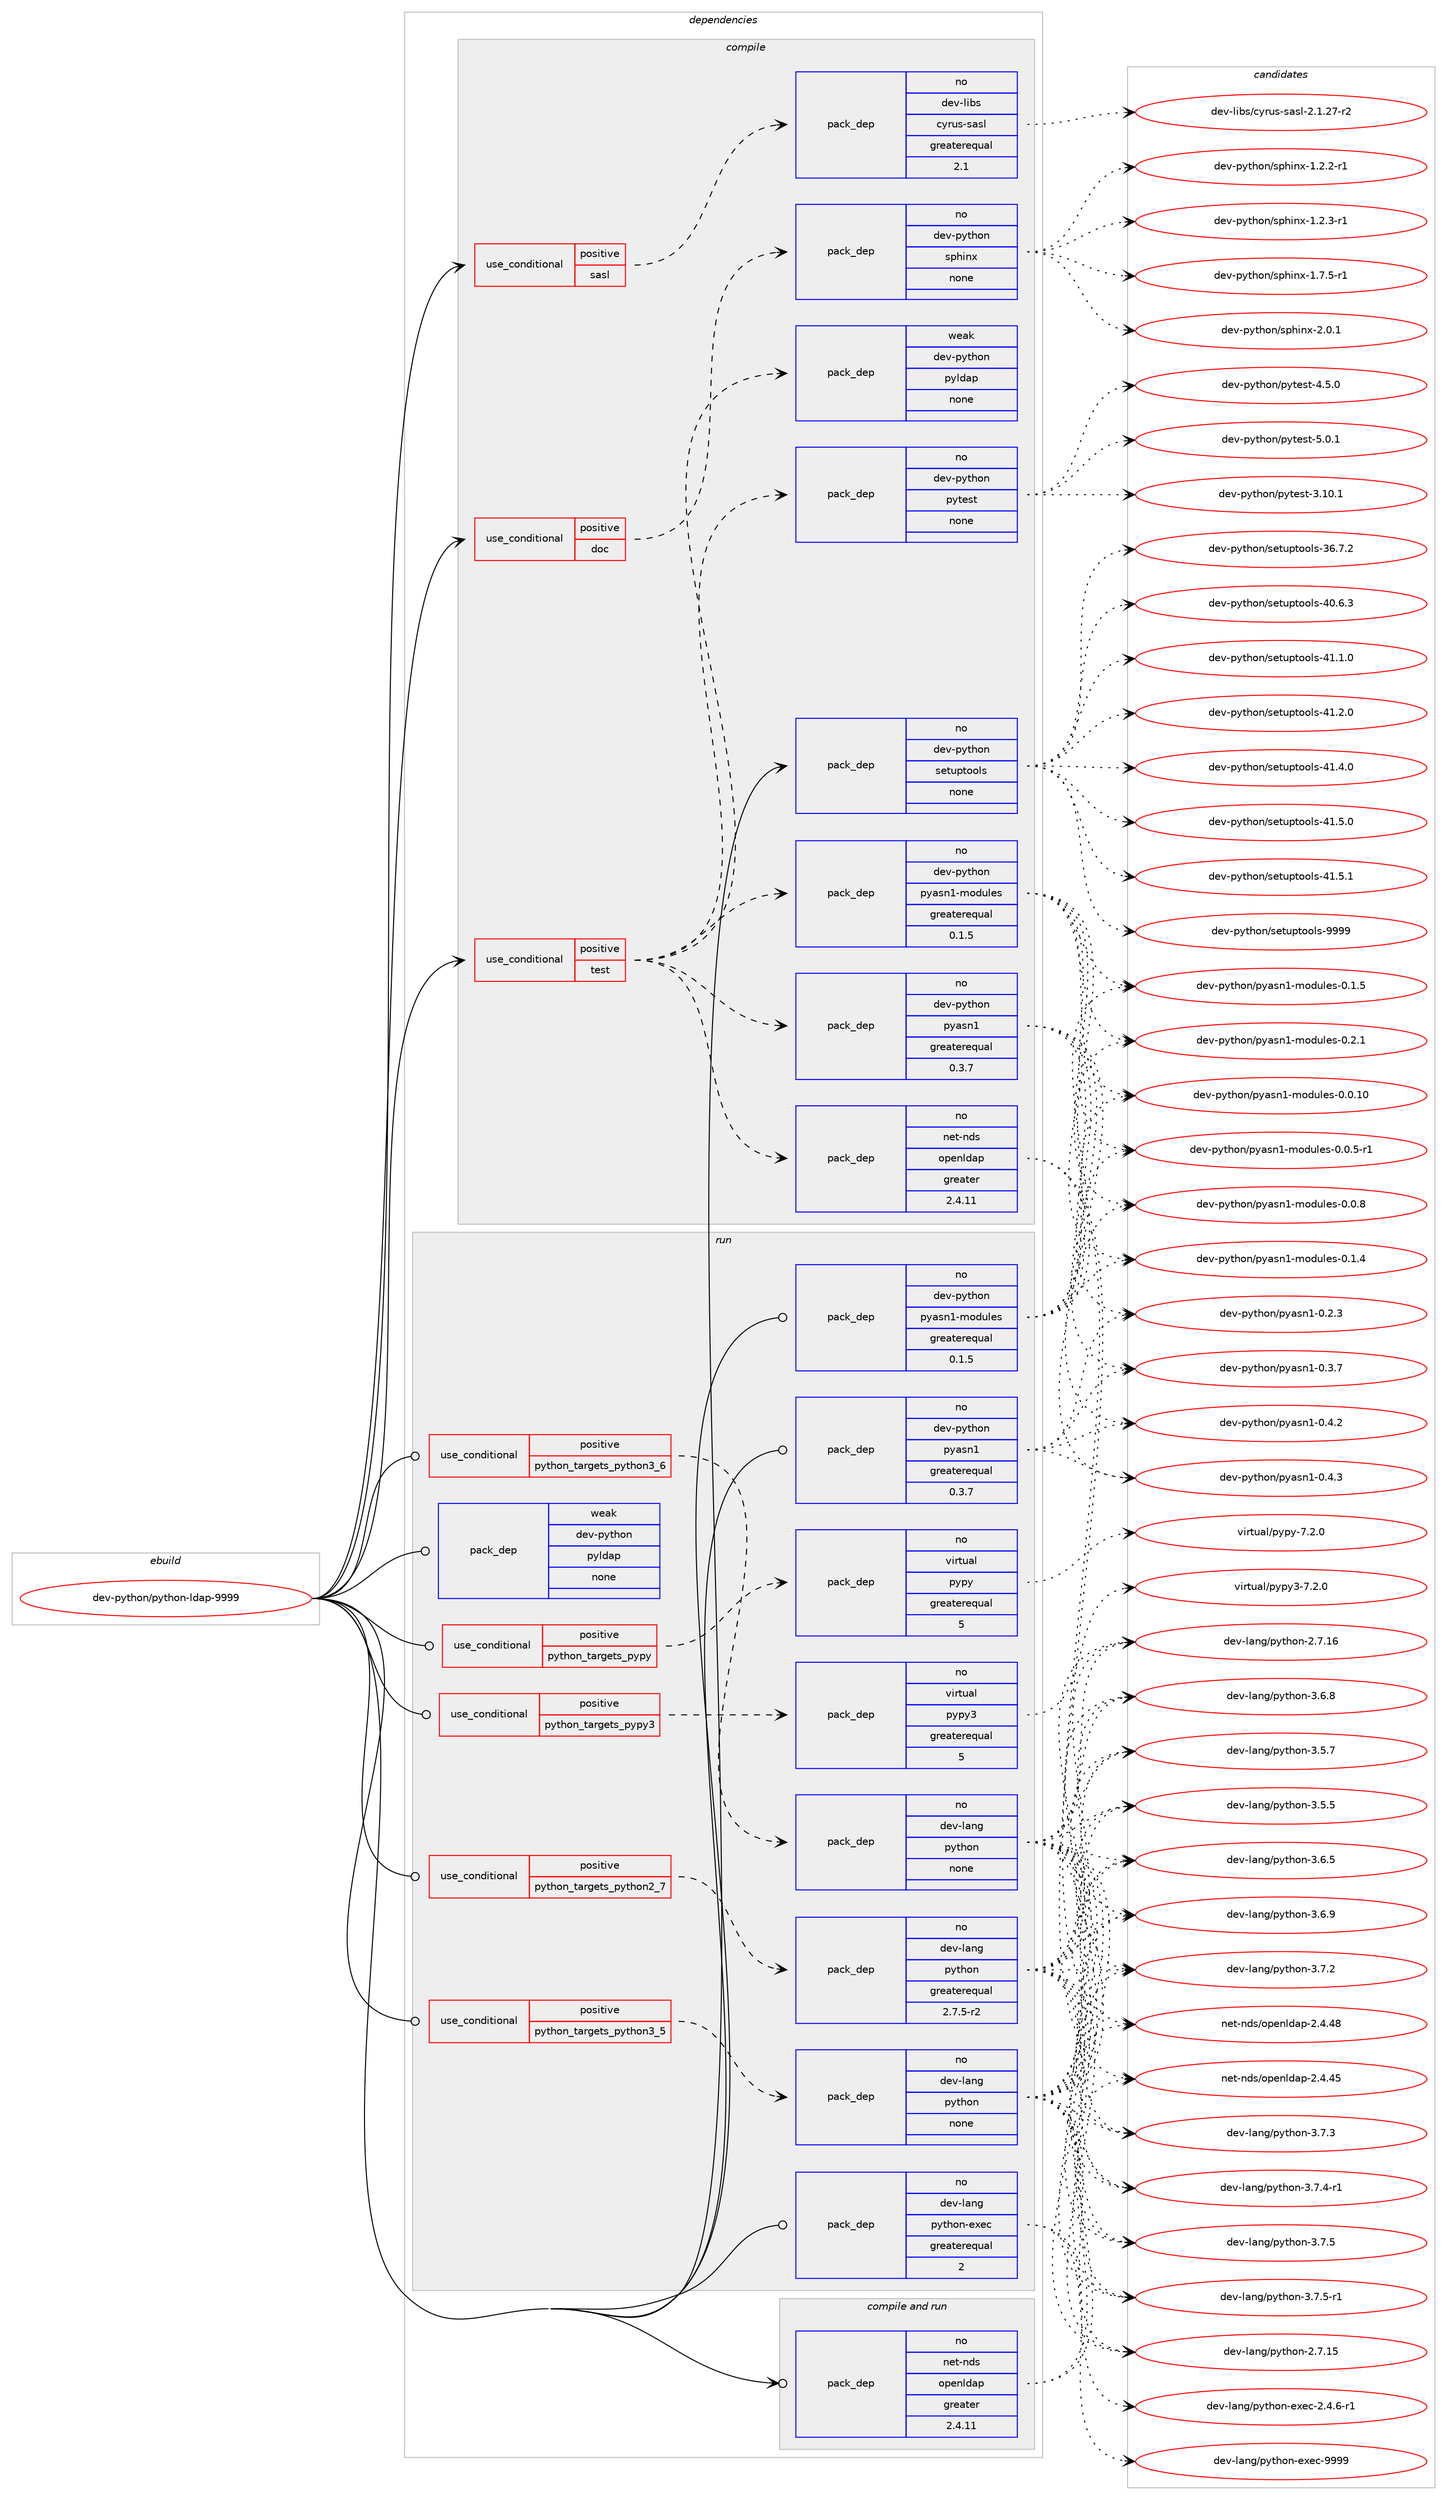 digraph prolog {

# *************
# Graph options
# *************

newrank=true;
concentrate=true;
compound=true;
graph [rankdir=LR,fontname=Helvetica,fontsize=10,ranksep=1.5];#, ranksep=2.5, nodesep=0.2];
edge  [arrowhead=vee];
node  [fontname=Helvetica,fontsize=10];

# **********
# The ebuild
# **********

subgraph cluster_leftcol {
color=gray;
rank=same;
label=<<i>ebuild</i>>;
id [label="dev-python/python-ldap-9999", color=red, width=4, href="../dev-python/python-ldap-9999.svg"];
}

# ****************
# The dependencies
# ****************

subgraph cluster_midcol {
color=gray;
label=<<i>dependencies</i>>;
subgraph cluster_compile {
fillcolor="#eeeeee";
style=filled;
label=<<i>compile</i>>;
subgraph cond147642 {
dependency631665 [label=<<TABLE BORDER="0" CELLBORDER="1" CELLSPACING="0" CELLPADDING="4"><TR><TD ROWSPAN="3" CELLPADDING="10">use_conditional</TD></TR><TR><TD>positive</TD></TR><TR><TD>doc</TD></TR></TABLE>>, shape=none, color=red];
subgraph pack472152 {
dependency631666 [label=<<TABLE BORDER="0" CELLBORDER="1" CELLSPACING="0" CELLPADDING="4" WIDTH="220"><TR><TD ROWSPAN="6" CELLPADDING="30">pack_dep</TD></TR><TR><TD WIDTH="110">no</TD></TR><TR><TD>dev-python</TD></TR><TR><TD>sphinx</TD></TR><TR><TD>none</TD></TR><TR><TD></TD></TR></TABLE>>, shape=none, color=blue];
}
dependency631665:e -> dependency631666:w [weight=20,style="dashed",arrowhead="vee"];
}
id:e -> dependency631665:w [weight=20,style="solid",arrowhead="vee"];
subgraph cond147643 {
dependency631667 [label=<<TABLE BORDER="0" CELLBORDER="1" CELLSPACING="0" CELLPADDING="4"><TR><TD ROWSPAN="3" CELLPADDING="10">use_conditional</TD></TR><TR><TD>positive</TD></TR><TR><TD>sasl</TD></TR></TABLE>>, shape=none, color=red];
subgraph pack472153 {
dependency631668 [label=<<TABLE BORDER="0" CELLBORDER="1" CELLSPACING="0" CELLPADDING="4" WIDTH="220"><TR><TD ROWSPAN="6" CELLPADDING="30">pack_dep</TD></TR><TR><TD WIDTH="110">no</TD></TR><TR><TD>dev-libs</TD></TR><TR><TD>cyrus-sasl</TD></TR><TR><TD>greaterequal</TD></TR><TR><TD>2.1</TD></TR></TABLE>>, shape=none, color=blue];
}
dependency631667:e -> dependency631668:w [weight=20,style="dashed",arrowhead="vee"];
}
id:e -> dependency631667:w [weight=20,style="solid",arrowhead="vee"];
subgraph cond147644 {
dependency631669 [label=<<TABLE BORDER="0" CELLBORDER="1" CELLSPACING="0" CELLPADDING="4"><TR><TD ROWSPAN="3" CELLPADDING="10">use_conditional</TD></TR><TR><TD>positive</TD></TR><TR><TD>test</TD></TR></TABLE>>, shape=none, color=red];
subgraph pack472154 {
dependency631670 [label=<<TABLE BORDER="0" CELLBORDER="1" CELLSPACING="0" CELLPADDING="4" WIDTH="220"><TR><TD ROWSPAN="6" CELLPADDING="30">pack_dep</TD></TR><TR><TD WIDTH="110">weak</TD></TR><TR><TD>dev-python</TD></TR><TR><TD>pyldap</TD></TR><TR><TD>none</TD></TR><TR><TD></TD></TR></TABLE>>, shape=none, color=blue];
}
dependency631669:e -> dependency631670:w [weight=20,style="dashed",arrowhead="vee"];
subgraph pack472155 {
dependency631671 [label=<<TABLE BORDER="0" CELLBORDER="1" CELLSPACING="0" CELLPADDING="4" WIDTH="220"><TR><TD ROWSPAN="6" CELLPADDING="30">pack_dep</TD></TR><TR><TD WIDTH="110">no</TD></TR><TR><TD>dev-python</TD></TR><TR><TD>pyasn1</TD></TR><TR><TD>greaterequal</TD></TR><TR><TD>0.3.7</TD></TR></TABLE>>, shape=none, color=blue];
}
dependency631669:e -> dependency631671:w [weight=20,style="dashed",arrowhead="vee"];
subgraph pack472156 {
dependency631672 [label=<<TABLE BORDER="0" CELLBORDER="1" CELLSPACING="0" CELLPADDING="4" WIDTH="220"><TR><TD ROWSPAN="6" CELLPADDING="30">pack_dep</TD></TR><TR><TD WIDTH="110">no</TD></TR><TR><TD>dev-python</TD></TR><TR><TD>pyasn1-modules</TD></TR><TR><TD>greaterequal</TD></TR><TR><TD>0.1.5</TD></TR></TABLE>>, shape=none, color=blue];
}
dependency631669:e -> dependency631672:w [weight=20,style="dashed",arrowhead="vee"];
subgraph pack472157 {
dependency631673 [label=<<TABLE BORDER="0" CELLBORDER="1" CELLSPACING="0" CELLPADDING="4" WIDTH="220"><TR><TD ROWSPAN="6" CELLPADDING="30">pack_dep</TD></TR><TR><TD WIDTH="110">no</TD></TR><TR><TD>net-nds</TD></TR><TR><TD>openldap</TD></TR><TR><TD>greater</TD></TR><TR><TD>2.4.11</TD></TR></TABLE>>, shape=none, color=blue];
}
dependency631669:e -> dependency631673:w [weight=20,style="dashed",arrowhead="vee"];
subgraph pack472158 {
dependency631674 [label=<<TABLE BORDER="0" CELLBORDER="1" CELLSPACING="0" CELLPADDING="4" WIDTH="220"><TR><TD ROWSPAN="6" CELLPADDING="30">pack_dep</TD></TR><TR><TD WIDTH="110">no</TD></TR><TR><TD>dev-python</TD></TR><TR><TD>pytest</TD></TR><TR><TD>none</TD></TR><TR><TD></TD></TR></TABLE>>, shape=none, color=blue];
}
dependency631669:e -> dependency631674:w [weight=20,style="dashed",arrowhead="vee"];
}
id:e -> dependency631669:w [weight=20,style="solid",arrowhead="vee"];
subgraph pack472159 {
dependency631675 [label=<<TABLE BORDER="0" CELLBORDER="1" CELLSPACING="0" CELLPADDING="4" WIDTH="220"><TR><TD ROWSPAN="6" CELLPADDING="30">pack_dep</TD></TR><TR><TD WIDTH="110">no</TD></TR><TR><TD>dev-python</TD></TR><TR><TD>setuptools</TD></TR><TR><TD>none</TD></TR><TR><TD></TD></TR></TABLE>>, shape=none, color=blue];
}
id:e -> dependency631675:w [weight=20,style="solid",arrowhead="vee"];
}
subgraph cluster_compileandrun {
fillcolor="#eeeeee";
style=filled;
label=<<i>compile and run</i>>;
subgraph pack472160 {
dependency631676 [label=<<TABLE BORDER="0" CELLBORDER="1" CELLSPACING="0" CELLPADDING="4" WIDTH="220"><TR><TD ROWSPAN="6" CELLPADDING="30">pack_dep</TD></TR><TR><TD WIDTH="110">no</TD></TR><TR><TD>net-nds</TD></TR><TR><TD>openldap</TD></TR><TR><TD>greater</TD></TR><TR><TD>2.4.11</TD></TR></TABLE>>, shape=none, color=blue];
}
id:e -> dependency631676:w [weight=20,style="solid",arrowhead="odotvee"];
}
subgraph cluster_run {
fillcolor="#eeeeee";
style=filled;
label=<<i>run</i>>;
subgraph cond147645 {
dependency631677 [label=<<TABLE BORDER="0" CELLBORDER="1" CELLSPACING="0" CELLPADDING="4"><TR><TD ROWSPAN="3" CELLPADDING="10">use_conditional</TD></TR><TR><TD>positive</TD></TR><TR><TD>python_targets_pypy</TD></TR></TABLE>>, shape=none, color=red];
subgraph pack472161 {
dependency631678 [label=<<TABLE BORDER="0" CELLBORDER="1" CELLSPACING="0" CELLPADDING="4" WIDTH="220"><TR><TD ROWSPAN="6" CELLPADDING="30">pack_dep</TD></TR><TR><TD WIDTH="110">no</TD></TR><TR><TD>virtual</TD></TR><TR><TD>pypy</TD></TR><TR><TD>greaterequal</TD></TR><TR><TD>5</TD></TR></TABLE>>, shape=none, color=blue];
}
dependency631677:e -> dependency631678:w [weight=20,style="dashed",arrowhead="vee"];
}
id:e -> dependency631677:w [weight=20,style="solid",arrowhead="odot"];
subgraph cond147646 {
dependency631679 [label=<<TABLE BORDER="0" CELLBORDER="1" CELLSPACING="0" CELLPADDING="4"><TR><TD ROWSPAN="3" CELLPADDING="10">use_conditional</TD></TR><TR><TD>positive</TD></TR><TR><TD>python_targets_pypy3</TD></TR></TABLE>>, shape=none, color=red];
subgraph pack472162 {
dependency631680 [label=<<TABLE BORDER="0" CELLBORDER="1" CELLSPACING="0" CELLPADDING="4" WIDTH="220"><TR><TD ROWSPAN="6" CELLPADDING="30">pack_dep</TD></TR><TR><TD WIDTH="110">no</TD></TR><TR><TD>virtual</TD></TR><TR><TD>pypy3</TD></TR><TR><TD>greaterequal</TD></TR><TR><TD>5</TD></TR></TABLE>>, shape=none, color=blue];
}
dependency631679:e -> dependency631680:w [weight=20,style="dashed",arrowhead="vee"];
}
id:e -> dependency631679:w [weight=20,style="solid",arrowhead="odot"];
subgraph cond147647 {
dependency631681 [label=<<TABLE BORDER="0" CELLBORDER="1" CELLSPACING="0" CELLPADDING="4"><TR><TD ROWSPAN="3" CELLPADDING="10">use_conditional</TD></TR><TR><TD>positive</TD></TR><TR><TD>python_targets_python2_7</TD></TR></TABLE>>, shape=none, color=red];
subgraph pack472163 {
dependency631682 [label=<<TABLE BORDER="0" CELLBORDER="1" CELLSPACING="0" CELLPADDING="4" WIDTH="220"><TR><TD ROWSPAN="6" CELLPADDING="30">pack_dep</TD></TR><TR><TD WIDTH="110">no</TD></TR><TR><TD>dev-lang</TD></TR><TR><TD>python</TD></TR><TR><TD>greaterequal</TD></TR><TR><TD>2.7.5-r2</TD></TR></TABLE>>, shape=none, color=blue];
}
dependency631681:e -> dependency631682:w [weight=20,style="dashed",arrowhead="vee"];
}
id:e -> dependency631681:w [weight=20,style="solid",arrowhead="odot"];
subgraph cond147648 {
dependency631683 [label=<<TABLE BORDER="0" CELLBORDER="1" CELLSPACING="0" CELLPADDING="4"><TR><TD ROWSPAN="3" CELLPADDING="10">use_conditional</TD></TR><TR><TD>positive</TD></TR><TR><TD>python_targets_python3_5</TD></TR></TABLE>>, shape=none, color=red];
subgraph pack472164 {
dependency631684 [label=<<TABLE BORDER="0" CELLBORDER="1" CELLSPACING="0" CELLPADDING="4" WIDTH="220"><TR><TD ROWSPAN="6" CELLPADDING="30">pack_dep</TD></TR><TR><TD WIDTH="110">no</TD></TR><TR><TD>dev-lang</TD></TR><TR><TD>python</TD></TR><TR><TD>none</TD></TR><TR><TD></TD></TR></TABLE>>, shape=none, color=blue];
}
dependency631683:e -> dependency631684:w [weight=20,style="dashed",arrowhead="vee"];
}
id:e -> dependency631683:w [weight=20,style="solid",arrowhead="odot"];
subgraph cond147649 {
dependency631685 [label=<<TABLE BORDER="0" CELLBORDER="1" CELLSPACING="0" CELLPADDING="4"><TR><TD ROWSPAN="3" CELLPADDING="10">use_conditional</TD></TR><TR><TD>positive</TD></TR><TR><TD>python_targets_python3_6</TD></TR></TABLE>>, shape=none, color=red];
subgraph pack472165 {
dependency631686 [label=<<TABLE BORDER="0" CELLBORDER="1" CELLSPACING="0" CELLPADDING="4" WIDTH="220"><TR><TD ROWSPAN="6" CELLPADDING="30">pack_dep</TD></TR><TR><TD WIDTH="110">no</TD></TR><TR><TD>dev-lang</TD></TR><TR><TD>python</TD></TR><TR><TD>none</TD></TR><TR><TD></TD></TR></TABLE>>, shape=none, color=blue];
}
dependency631685:e -> dependency631686:w [weight=20,style="dashed",arrowhead="vee"];
}
id:e -> dependency631685:w [weight=20,style="solid",arrowhead="odot"];
subgraph pack472166 {
dependency631687 [label=<<TABLE BORDER="0" CELLBORDER="1" CELLSPACING="0" CELLPADDING="4" WIDTH="220"><TR><TD ROWSPAN="6" CELLPADDING="30">pack_dep</TD></TR><TR><TD WIDTH="110">no</TD></TR><TR><TD>dev-lang</TD></TR><TR><TD>python-exec</TD></TR><TR><TD>greaterequal</TD></TR><TR><TD>2</TD></TR></TABLE>>, shape=none, color=blue];
}
id:e -> dependency631687:w [weight=20,style="solid",arrowhead="odot"];
subgraph pack472167 {
dependency631688 [label=<<TABLE BORDER="0" CELLBORDER="1" CELLSPACING="0" CELLPADDING="4" WIDTH="220"><TR><TD ROWSPAN="6" CELLPADDING="30">pack_dep</TD></TR><TR><TD WIDTH="110">no</TD></TR><TR><TD>dev-python</TD></TR><TR><TD>pyasn1</TD></TR><TR><TD>greaterequal</TD></TR><TR><TD>0.3.7</TD></TR></TABLE>>, shape=none, color=blue];
}
id:e -> dependency631688:w [weight=20,style="solid",arrowhead="odot"];
subgraph pack472168 {
dependency631689 [label=<<TABLE BORDER="0" CELLBORDER="1" CELLSPACING="0" CELLPADDING="4" WIDTH="220"><TR><TD ROWSPAN="6" CELLPADDING="30">pack_dep</TD></TR><TR><TD WIDTH="110">no</TD></TR><TR><TD>dev-python</TD></TR><TR><TD>pyasn1-modules</TD></TR><TR><TD>greaterequal</TD></TR><TR><TD>0.1.5</TD></TR></TABLE>>, shape=none, color=blue];
}
id:e -> dependency631689:w [weight=20,style="solid",arrowhead="odot"];
subgraph pack472169 {
dependency631690 [label=<<TABLE BORDER="0" CELLBORDER="1" CELLSPACING="0" CELLPADDING="4" WIDTH="220"><TR><TD ROWSPAN="6" CELLPADDING="30">pack_dep</TD></TR><TR><TD WIDTH="110">weak</TD></TR><TR><TD>dev-python</TD></TR><TR><TD>pyldap</TD></TR><TR><TD>none</TD></TR><TR><TD></TD></TR></TABLE>>, shape=none, color=blue];
}
id:e -> dependency631690:w [weight=20,style="solid",arrowhead="odot"];
}
}

# **************
# The candidates
# **************

subgraph cluster_choices {
rank=same;
color=gray;
label=<<i>candidates</i>>;

subgraph choice472152 {
color=black;
nodesep=1;
choice10010111845112121116104111110471151121041051101204549465046504511449 [label="dev-python/sphinx-1.2.2-r1", color=red, width=4,href="../dev-python/sphinx-1.2.2-r1.svg"];
choice10010111845112121116104111110471151121041051101204549465046514511449 [label="dev-python/sphinx-1.2.3-r1", color=red, width=4,href="../dev-python/sphinx-1.2.3-r1.svg"];
choice10010111845112121116104111110471151121041051101204549465546534511449 [label="dev-python/sphinx-1.7.5-r1", color=red, width=4,href="../dev-python/sphinx-1.7.5-r1.svg"];
choice1001011184511212111610411111047115112104105110120455046484649 [label="dev-python/sphinx-2.0.1", color=red, width=4,href="../dev-python/sphinx-2.0.1.svg"];
dependency631666:e -> choice10010111845112121116104111110471151121041051101204549465046504511449:w [style=dotted,weight="100"];
dependency631666:e -> choice10010111845112121116104111110471151121041051101204549465046514511449:w [style=dotted,weight="100"];
dependency631666:e -> choice10010111845112121116104111110471151121041051101204549465546534511449:w [style=dotted,weight="100"];
dependency631666:e -> choice1001011184511212111610411111047115112104105110120455046484649:w [style=dotted,weight="100"];
}
subgraph choice472153 {
color=black;
nodesep=1;
choice100101118451081059811547991211141171154511597115108455046494650554511450 [label="dev-libs/cyrus-sasl-2.1.27-r2", color=red, width=4,href="../dev-libs/cyrus-sasl-2.1.27-r2.svg"];
dependency631668:e -> choice100101118451081059811547991211141171154511597115108455046494650554511450:w [style=dotted,weight="100"];
}
subgraph choice472154 {
color=black;
nodesep=1;
}
subgraph choice472155 {
color=black;
nodesep=1;
choice10010111845112121116104111110471121219711511049454846504651 [label="dev-python/pyasn1-0.2.3", color=red, width=4,href="../dev-python/pyasn1-0.2.3.svg"];
choice10010111845112121116104111110471121219711511049454846514655 [label="dev-python/pyasn1-0.3.7", color=red, width=4,href="../dev-python/pyasn1-0.3.7.svg"];
choice10010111845112121116104111110471121219711511049454846524650 [label="dev-python/pyasn1-0.4.2", color=red, width=4,href="../dev-python/pyasn1-0.4.2.svg"];
choice10010111845112121116104111110471121219711511049454846524651 [label="dev-python/pyasn1-0.4.3", color=red, width=4,href="../dev-python/pyasn1-0.4.3.svg"];
dependency631671:e -> choice10010111845112121116104111110471121219711511049454846504651:w [style=dotted,weight="100"];
dependency631671:e -> choice10010111845112121116104111110471121219711511049454846514655:w [style=dotted,weight="100"];
dependency631671:e -> choice10010111845112121116104111110471121219711511049454846524650:w [style=dotted,weight="100"];
dependency631671:e -> choice10010111845112121116104111110471121219711511049454846524651:w [style=dotted,weight="100"];
}
subgraph choice472156 {
color=black;
nodesep=1;
choice100101118451121211161041111104711212197115110494510911110011710810111545484648464948 [label="dev-python/pyasn1-modules-0.0.10", color=red, width=4,href="../dev-python/pyasn1-modules-0.0.10.svg"];
choice10010111845112121116104111110471121219711511049451091111001171081011154548464846534511449 [label="dev-python/pyasn1-modules-0.0.5-r1", color=red, width=4,href="../dev-python/pyasn1-modules-0.0.5-r1.svg"];
choice1001011184511212111610411111047112121971151104945109111100117108101115454846484656 [label="dev-python/pyasn1-modules-0.0.8", color=red, width=4,href="../dev-python/pyasn1-modules-0.0.8.svg"];
choice1001011184511212111610411111047112121971151104945109111100117108101115454846494652 [label="dev-python/pyasn1-modules-0.1.4", color=red, width=4,href="../dev-python/pyasn1-modules-0.1.4.svg"];
choice1001011184511212111610411111047112121971151104945109111100117108101115454846494653 [label="dev-python/pyasn1-modules-0.1.5", color=red, width=4,href="../dev-python/pyasn1-modules-0.1.5.svg"];
choice1001011184511212111610411111047112121971151104945109111100117108101115454846504649 [label="dev-python/pyasn1-modules-0.2.1", color=red, width=4,href="../dev-python/pyasn1-modules-0.2.1.svg"];
dependency631672:e -> choice100101118451121211161041111104711212197115110494510911110011710810111545484648464948:w [style=dotted,weight="100"];
dependency631672:e -> choice10010111845112121116104111110471121219711511049451091111001171081011154548464846534511449:w [style=dotted,weight="100"];
dependency631672:e -> choice1001011184511212111610411111047112121971151104945109111100117108101115454846484656:w [style=dotted,weight="100"];
dependency631672:e -> choice1001011184511212111610411111047112121971151104945109111100117108101115454846494652:w [style=dotted,weight="100"];
dependency631672:e -> choice1001011184511212111610411111047112121971151104945109111100117108101115454846494653:w [style=dotted,weight="100"];
dependency631672:e -> choice1001011184511212111610411111047112121971151104945109111100117108101115454846504649:w [style=dotted,weight="100"];
}
subgraph choice472157 {
color=black;
nodesep=1;
choice11010111645110100115471111121011101081009711245504652465253 [label="net-nds/openldap-2.4.45", color=red, width=4,href="../net-nds/openldap-2.4.45.svg"];
choice11010111645110100115471111121011101081009711245504652465256 [label="net-nds/openldap-2.4.48", color=red, width=4,href="../net-nds/openldap-2.4.48.svg"];
dependency631673:e -> choice11010111645110100115471111121011101081009711245504652465253:w [style=dotted,weight="100"];
dependency631673:e -> choice11010111645110100115471111121011101081009711245504652465256:w [style=dotted,weight="100"];
}
subgraph choice472158 {
color=black;
nodesep=1;
choice100101118451121211161041111104711212111610111511645514649484649 [label="dev-python/pytest-3.10.1", color=red, width=4,href="../dev-python/pytest-3.10.1.svg"];
choice1001011184511212111610411111047112121116101115116455246534648 [label="dev-python/pytest-4.5.0", color=red, width=4,href="../dev-python/pytest-4.5.0.svg"];
choice1001011184511212111610411111047112121116101115116455346484649 [label="dev-python/pytest-5.0.1", color=red, width=4,href="../dev-python/pytest-5.0.1.svg"];
dependency631674:e -> choice100101118451121211161041111104711212111610111511645514649484649:w [style=dotted,weight="100"];
dependency631674:e -> choice1001011184511212111610411111047112121116101115116455246534648:w [style=dotted,weight="100"];
dependency631674:e -> choice1001011184511212111610411111047112121116101115116455346484649:w [style=dotted,weight="100"];
}
subgraph choice472159 {
color=black;
nodesep=1;
choice100101118451121211161041111104711510111611711211611111110811545515446554650 [label="dev-python/setuptools-36.7.2", color=red, width=4,href="../dev-python/setuptools-36.7.2.svg"];
choice100101118451121211161041111104711510111611711211611111110811545524846544651 [label="dev-python/setuptools-40.6.3", color=red, width=4,href="../dev-python/setuptools-40.6.3.svg"];
choice100101118451121211161041111104711510111611711211611111110811545524946494648 [label="dev-python/setuptools-41.1.0", color=red, width=4,href="../dev-python/setuptools-41.1.0.svg"];
choice100101118451121211161041111104711510111611711211611111110811545524946504648 [label="dev-python/setuptools-41.2.0", color=red, width=4,href="../dev-python/setuptools-41.2.0.svg"];
choice100101118451121211161041111104711510111611711211611111110811545524946524648 [label="dev-python/setuptools-41.4.0", color=red, width=4,href="../dev-python/setuptools-41.4.0.svg"];
choice100101118451121211161041111104711510111611711211611111110811545524946534648 [label="dev-python/setuptools-41.5.0", color=red, width=4,href="../dev-python/setuptools-41.5.0.svg"];
choice100101118451121211161041111104711510111611711211611111110811545524946534649 [label="dev-python/setuptools-41.5.1", color=red, width=4,href="../dev-python/setuptools-41.5.1.svg"];
choice10010111845112121116104111110471151011161171121161111111081154557575757 [label="dev-python/setuptools-9999", color=red, width=4,href="../dev-python/setuptools-9999.svg"];
dependency631675:e -> choice100101118451121211161041111104711510111611711211611111110811545515446554650:w [style=dotted,weight="100"];
dependency631675:e -> choice100101118451121211161041111104711510111611711211611111110811545524846544651:w [style=dotted,weight="100"];
dependency631675:e -> choice100101118451121211161041111104711510111611711211611111110811545524946494648:w [style=dotted,weight="100"];
dependency631675:e -> choice100101118451121211161041111104711510111611711211611111110811545524946504648:w [style=dotted,weight="100"];
dependency631675:e -> choice100101118451121211161041111104711510111611711211611111110811545524946524648:w [style=dotted,weight="100"];
dependency631675:e -> choice100101118451121211161041111104711510111611711211611111110811545524946534648:w [style=dotted,weight="100"];
dependency631675:e -> choice100101118451121211161041111104711510111611711211611111110811545524946534649:w [style=dotted,weight="100"];
dependency631675:e -> choice10010111845112121116104111110471151011161171121161111111081154557575757:w [style=dotted,weight="100"];
}
subgraph choice472160 {
color=black;
nodesep=1;
choice11010111645110100115471111121011101081009711245504652465253 [label="net-nds/openldap-2.4.45", color=red, width=4,href="../net-nds/openldap-2.4.45.svg"];
choice11010111645110100115471111121011101081009711245504652465256 [label="net-nds/openldap-2.4.48", color=red, width=4,href="../net-nds/openldap-2.4.48.svg"];
dependency631676:e -> choice11010111645110100115471111121011101081009711245504652465253:w [style=dotted,weight="100"];
dependency631676:e -> choice11010111645110100115471111121011101081009711245504652465256:w [style=dotted,weight="100"];
}
subgraph choice472161 {
color=black;
nodesep=1;
choice1181051141161179710847112121112121455546504648 [label="virtual/pypy-7.2.0", color=red, width=4,href="../virtual/pypy-7.2.0.svg"];
dependency631678:e -> choice1181051141161179710847112121112121455546504648:w [style=dotted,weight="100"];
}
subgraph choice472162 {
color=black;
nodesep=1;
choice118105114116117971084711212111212151455546504648 [label="virtual/pypy3-7.2.0", color=red, width=4,href="../virtual/pypy3-7.2.0.svg"];
dependency631680:e -> choice118105114116117971084711212111212151455546504648:w [style=dotted,weight="100"];
}
subgraph choice472163 {
color=black;
nodesep=1;
choice10010111845108971101034711212111610411111045504655464953 [label="dev-lang/python-2.7.15", color=red, width=4,href="../dev-lang/python-2.7.15.svg"];
choice10010111845108971101034711212111610411111045504655464954 [label="dev-lang/python-2.7.16", color=red, width=4,href="../dev-lang/python-2.7.16.svg"];
choice100101118451089711010347112121116104111110455146534653 [label="dev-lang/python-3.5.5", color=red, width=4,href="../dev-lang/python-3.5.5.svg"];
choice100101118451089711010347112121116104111110455146534655 [label="dev-lang/python-3.5.7", color=red, width=4,href="../dev-lang/python-3.5.7.svg"];
choice100101118451089711010347112121116104111110455146544653 [label="dev-lang/python-3.6.5", color=red, width=4,href="../dev-lang/python-3.6.5.svg"];
choice100101118451089711010347112121116104111110455146544656 [label="dev-lang/python-3.6.8", color=red, width=4,href="../dev-lang/python-3.6.8.svg"];
choice100101118451089711010347112121116104111110455146544657 [label="dev-lang/python-3.6.9", color=red, width=4,href="../dev-lang/python-3.6.9.svg"];
choice100101118451089711010347112121116104111110455146554650 [label="dev-lang/python-3.7.2", color=red, width=4,href="../dev-lang/python-3.7.2.svg"];
choice100101118451089711010347112121116104111110455146554651 [label="dev-lang/python-3.7.3", color=red, width=4,href="../dev-lang/python-3.7.3.svg"];
choice1001011184510897110103471121211161041111104551465546524511449 [label="dev-lang/python-3.7.4-r1", color=red, width=4,href="../dev-lang/python-3.7.4-r1.svg"];
choice100101118451089711010347112121116104111110455146554653 [label="dev-lang/python-3.7.5", color=red, width=4,href="../dev-lang/python-3.7.5.svg"];
choice1001011184510897110103471121211161041111104551465546534511449 [label="dev-lang/python-3.7.5-r1", color=red, width=4,href="../dev-lang/python-3.7.5-r1.svg"];
dependency631682:e -> choice10010111845108971101034711212111610411111045504655464953:w [style=dotted,weight="100"];
dependency631682:e -> choice10010111845108971101034711212111610411111045504655464954:w [style=dotted,weight="100"];
dependency631682:e -> choice100101118451089711010347112121116104111110455146534653:w [style=dotted,weight="100"];
dependency631682:e -> choice100101118451089711010347112121116104111110455146534655:w [style=dotted,weight="100"];
dependency631682:e -> choice100101118451089711010347112121116104111110455146544653:w [style=dotted,weight="100"];
dependency631682:e -> choice100101118451089711010347112121116104111110455146544656:w [style=dotted,weight="100"];
dependency631682:e -> choice100101118451089711010347112121116104111110455146544657:w [style=dotted,weight="100"];
dependency631682:e -> choice100101118451089711010347112121116104111110455146554650:w [style=dotted,weight="100"];
dependency631682:e -> choice100101118451089711010347112121116104111110455146554651:w [style=dotted,weight="100"];
dependency631682:e -> choice1001011184510897110103471121211161041111104551465546524511449:w [style=dotted,weight="100"];
dependency631682:e -> choice100101118451089711010347112121116104111110455146554653:w [style=dotted,weight="100"];
dependency631682:e -> choice1001011184510897110103471121211161041111104551465546534511449:w [style=dotted,weight="100"];
}
subgraph choice472164 {
color=black;
nodesep=1;
choice10010111845108971101034711212111610411111045504655464953 [label="dev-lang/python-2.7.15", color=red, width=4,href="../dev-lang/python-2.7.15.svg"];
choice10010111845108971101034711212111610411111045504655464954 [label="dev-lang/python-2.7.16", color=red, width=4,href="../dev-lang/python-2.7.16.svg"];
choice100101118451089711010347112121116104111110455146534653 [label="dev-lang/python-3.5.5", color=red, width=4,href="../dev-lang/python-3.5.5.svg"];
choice100101118451089711010347112121116104111110455146534655 [label="dev-lang/python-3.5.7", color=red, width=4,href="../dev-lang/python-3.5.7.svg"];
choice100101118451089711010347112121116104111110455146544653 [label="dev-lang/python-3.6.5", color=red, width=4,href="../dev-lang/python-3.6.5.svg"];
choice100101118451089711010347112121116104111110455146544656 [label="dev-lang/python-3.6.8", color=red, width=4,href="../dev-lang/python-3.6.8.svg"];
choice100101118451089711010347112121116104111110455146544657 [label="dev-lang/python-3.6.9", color=red, width=4,href="../dev-lang/python-3.6.9.svg"];
choice100101118451089711010347112121116104111110455146554650 [label="dev-lang/python-3.7.2", color=red, width=4,href="../dev-lang/python-3.7.2.svg"];
choice100101118451089711010347112121116104111110455146554651 [label="dev-lang/python-3.7.3", color=red, width=4,href="../dev-lang/python-3.7.3.svg"];
choice1001011184510897110103471121211161041111104551465546524511449 [label="dev-lang/python-3.7.4-r1", color=red, width=4,href="../dev-lang/python-3.7.4-r1.svg"];
choice100101118451089711010347112121116104111110455146554653 [label="dev-lang/python-3.7.5", color=red, width=4,href="../dev-lang/python-3.7.5.svg"];
choice1001011184510897110103471121211161041111104551465546534511449 [label="dev-lang/python-3.7.5-r1", color=red, width=4,href="../dev-lang/python-3.7.5-r1.svg"];
dependency631684:e -> choice10010111845108971101034711212111610411111045504655464953:w [style=dotted,weight="100"];
dependency631684:e -> choice10010111845108971101034711212111610411111045504655464954:w [style=dotted,weight="100"];
dependency631684:e -> choice100101118451089711010347112121116104111110455146534653:w [style=dotted,weight="100"];
dependency631684:e -> choice100101118451089711010347112121116104111110455146534655:w [style=dotted,weight="100"];
dependency631684:e -> choice100101118451089711010347112121116104111110455146544653:w [style=dotted,weight="100"];
dependency631684:e -> choice100101118451089711010347112121116104111110455146544656:w [style=dotted,weight="100"];
dependency631684:e -> choice100101118451089711010347112121116104111110455146544657:w [style=dotted,weight="100"];
dependency631684:e -> choice100101118451089711010347112121116104111110455146554650:w [style=dotted,weight="100"];
dependency631684:e -> choice100101118451089711010347112121116104111110455146554651:w [style=dotted,weight="100"];
dependency631684:e -> choice1001011184510897110103471121211161041111104551465546524511449:w [style=dotted,weight="100"];
dependency631684:e -> choice100101118451089711010347112121116104111110455146554653:w [style=dotted,weight="100"];
dependency631684:e -> choice1001011184510897110103471121211161041111104551465546534511449:w [style=dotted,weight="100"];
}
subgraph choice472165 {
color=black;
nodesep=1;
choice10010111845108971101034711212111610411111045504655464953 [label="dev-lang/python-2.7.15", color=red, width=4,href="../dev-lang/python-2.7.15.svg"];
choice10010111845108971101034711212111610411111045504655464954 [label="dev-lang/python-2.7.16", color=red, width=4,href="../dev-lang/python-2.7.16.svg"];
choice100101118451089711010347112121116104111110455146534653 [label="dev-lang/python-3.5.5", color=red, width=4,href="../dev-lang/python-3.5.5.svg"];
choice100101118451089711010347112121116104111110455146534655 [label="dev-lang/python-3.5.7", color=red, width=4,href="../dev-lang/python-3.5.7.svg"];
choice100101118451089711010347112121116104111110455146544653 [label="dev-lang/python-3.6.5", color=red, width=4,href="../dev-lang/python-3.6.5.svg"];
choice100101118451089711010347112121116104111110455146544656 [label="dev-lang/python-3.6.8", color=red, width=4,href="../dev-lang/python-3.6.8.svg"];
choice100101118451089711010347112121116104111110455146544657 [label="dev-lang/python-3.6.9", color=red, width=4,href="../dev-lang/python-3.6.9.svg"];
choice100101118451089711010347112121116104111110455146554650 [label="dev-lang/python-3.7.2", color=red, width=4,href="../dev-lang/python-3.7.2.svg"];
choice100101118451089711010347112121116104111110455146554651 [label="dev-lang/python-3.7.3", color=red, width=4,href="../dev-lang/python-3.7.3.svg"];
choice1001011184510897110103471121211161041111104551465546524511449 [label="dev-lang/python-3.7.4-r1", color=red, width=4,href="../dev-lang/python-3.7.4-r1.svg"];
choice100101118451089711010347112121116104111110455146554653 [label="dev-lang/python-3.7.5", color=red, width=4,href="../dev-lang/python-3.7.5.svg"];
choice1001011184510897110103471121211161041111104551465546534511449 [label="dev-lang/python-3.7.5-r1", color=red, width=4,href="../dev-lang/python-3.7.5-r1.svg"];
dependency631686:e -> choice10010111845108971101034711212111610411111045504655464953:w [style=dotted,weight="100"];
dependency631686:e -> choice10010111845108971101034711212111610411111045504655464954:w [style=dotted,weight="100"];
dependency631686:e -> choice100101118451089711010347112121116104111110455146534653:w [style=dotted,weight="100"];
dependency631686:e -> choice100101118451089711010347112121116104111110455146534655:w [style=dotted,weight="100"];
dependency631686:e -> choice100101118451089711010347112121116104111110455146544653:w [style=dotted,weight="100"];
dependency631686:e -> choice100101118451089711010347112121116104111110455146544656:w [style=dotted,weight="100"];
dependency631686:e -> choice100101118451089711010347112121116104111110455146544657:w [style=dotted,weight="100"];
dependency631686:e -> choice100101118451089711010347112121116104111110455146554650:w [style=dotted,weight="100"];
dependency631686:e -> choice100101118451089711010347112121116104111110455146554651:w [style=dotted,weight="100"];
dependency631686:e -> choice1001011184510897110103471121211161041111104551465546524511449:w [style=dotted,weight="100"];
dependency631686:e -> choice100101118451089711010347112121116104111110455146554653:w [style=dotted,weight="100"];
dependency631686:e -> choice1001011184510897110103471121211161041111104551465546534511449:w [style=dotted,weight="100"];
}
subgraph choice472166 {
color=black;
nodesep=1;
choice10010111845108971101034711212111610411111045101120101994550465246544511449 [label="dev-lang/python-exec-2.4.6-r1", color=red, width=4,href="../dev-lang/python-exec-2.4.6-r1.svg"];
choice10010111845108971101034711212111610411111045101120101994557575757 [label="dev-lang/python-exec-9999", color=red, width=4,href="../dev-lang/python-exec-9999.svg"];
dependency631687:e -> choice10010111845108971101034711212111610411111045101120101994550465246544511449:w [style=dotted,weight="100"];
dependency631687:e -> choice10010111845108971101034711212111610411111045101120101994557575757:w [style=dotted,weight="100"];
}
subgraph choice472167 {
color=black;
nodesep=1;
choice10010111845112121116104111110471121219711511049454846504651 [label="dev-python/pyasn1-0.2.3", color=red, width=4,href="../dev-python/pyasn1-0.2.3.svg"];
choice10010111845112121116104111110471121219711511049454846514655 [label="dev-python/pyasn1-0.3.7", color=red, width=4,href="../dev-python/pyasn1-0.3.7.svg"];
choice10010111845112121116104111110471121219711511049454846524650 [label="dev-python/pyasn1-0.4.2", color=red, width=4,href="../dev-python/pyasn1-0.4.2.svg"];
choice10010111845112121116104111110471121219711511049454846524651 [label="dev-python/pyasn1-0.4.3", color=red, width=4,href="../dev-python/pyasn1-0.4.3.svg"];
dependency631688:e -> choice10010111845112121116104111110471121219711511049454846504651:w [style=dotted,weight="100"];
dependency631688:e -> choice10010111845112121116104111110471121219711511049454846514655:w [style=dotted,weight="100"];
dependency631688:e -> choice10010111845112121116104111110471121219711511049454846524650:w [style=dotted,weight="100"];
dependency631688:e -> choice10010111845112121116104111110471121219711511049454846524651:w [style=dotted,weight="100"];
}
subgraph choice472168 {
color=black;
nodesep=1;
choice100101118451121211161041111104711212197115110494510911110011710810111545484648464948 [label="dev-python/pyasn1-modules-0.0.10", color=red, width=4,href="../dev-python/pyasn1-modules-0.0.10.svg"];
choice10010111845112121116104111110471121219711511049451091111001171081011154548464846534511449 [label="dev-python/pyasn1-modules-0.0.5-r1", color=red, width=4,href="../dev-python/pyasn1-modules-0.0.5-r1.svg"];
choice1001011184511212111610411111047112121971151104945109111100117108101115454846484656 [label="dev-python/pyasn1-modules-0.0.8", color=red, width=4,href="../dev-python/pyasn1-modules-0.0.8.svg"];
choice1001011184511212111610411111047112121971151104945109111100117108101115454846494652 [label="dev-python/pyasn1-modules-0.1.4", color=red, width=4,href="../dev-python/pyasn1-modules-0.1.4.svg"];
choice1001011184511212111610411111047112121971151104945109111100117108101115454846494653 [label="dev-python/pyasn1-modules-0.1.5", color=red, width=4,href="../dev-python/pyasn1-modules-0.1.5.svg"];
choice1001011184511212111610411111047112121971151104945109111100117108101115454846504649 [label="dev-python/pyasn1-modules-0.2.1", color=red, width=4,href="../dev-python/pyasn1-modules-0.2.1.svg"];
dependency631689:e -> choice100101118451121211161041111104711212197115110494510911110011710810111545484648464948:w [style=dotted,weight="100"];
dependency631689:e -> choice10010111845112121116104111110471121219711511049451091111001171081011154548464846534511449:w [style=dotted,weight="100"];
dependency631689:e -> choice1001011184511212111610411111047112121971151104945109111100117108101115454846484656:w [style=dotted,weight="100"];
dependency631689:e -> choice1001011184511212111610411111047112121971151104945109111100117108101115454846494652:w [style=dotted,weight="100"];
dependency631689:e -> choice1001011184511212111610411111047112121971151104945109111100117108101115454846494653:w [style=dotted,weight="100"];
dependency631689:e -> choice1001011184511212111610411111047112121971151104945109111100117108101115454846504649:w [style=dotted,weight="100"];
}
subgraph choice472169 {
color=black;
nodesep=1;
}
}

}
